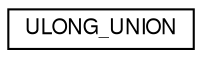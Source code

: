 digraph "Graphical Class Hierarchy"
{
  edge [fontname="FreeSans",fontsize="10",labelfontname="FreeSans",labelfontsize="10"];
  node [fontname="FreeSans",fontsize="10",shape=record];
  rankdir="LR";
  Node1 [label="ULONG_UNION",height=0.2,width=0.4,color="black", fillcolor="white", style="filled",URL="$union_u_l_o_n_g___u_n_i_o_n.html"];
}

